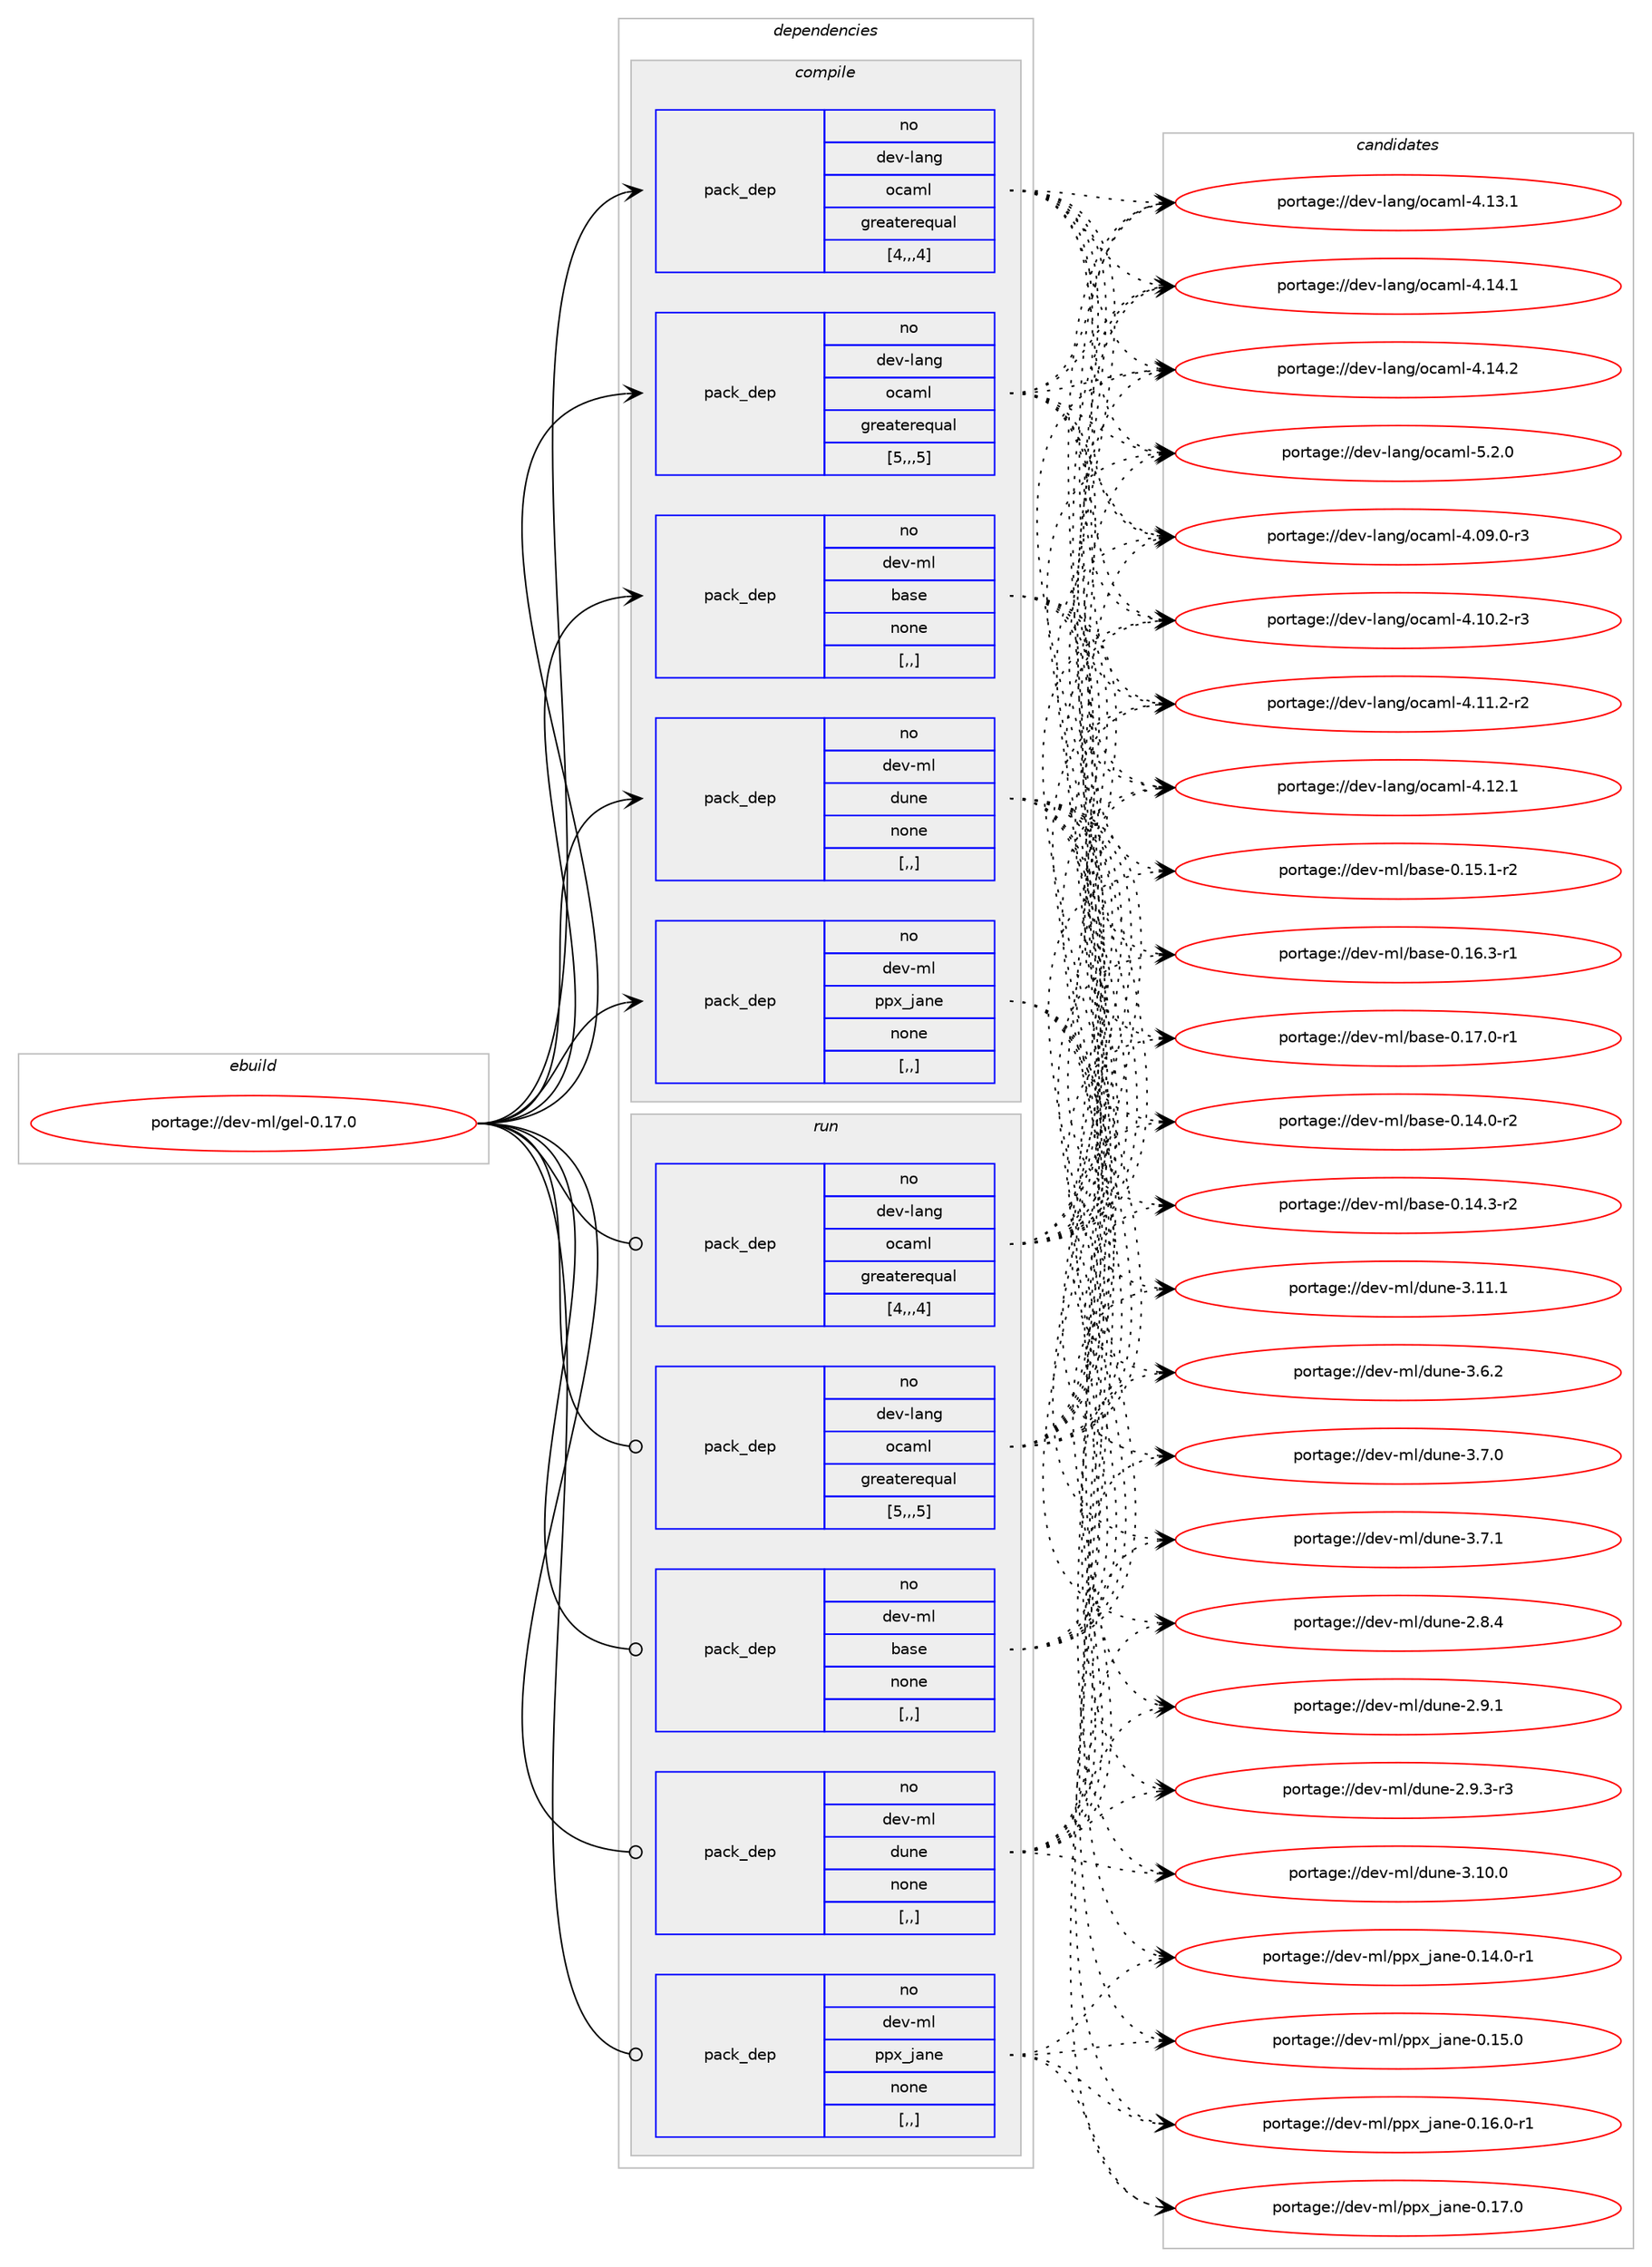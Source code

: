 digraph prolog {

# *************
# Graph options
# *************

newrank=true;
concentrate=true;
compound=true;
graph [rankdir=LR,fontname=Helvetica,fontsize=10,ranksep=1.5];#, ranksep=2.5, nodesep=0.2];
edge  [arrowhead=vee];
node  [fontname=Helvetica,fontsize=10];

# **********
# The ebuild
# **********

subgraph cluster_leftcol {
color=gray;
rank=same;
label=<<i>ebuild</i>>;
id [label="portage://dev-ml/gel-0.17.0", color=red, width=4, href="../dev-ml/gel-0.17.0.svg"];
}

# ****************
# The dependencies
# ****************

subgraph cluster_midcol {
color=gray;
label=<<i>dependencies</i>>;
subgraph cluster_compile {
fillcolor="#eeeeee";
style=filled;
label=<<i>compile</i>>;
subgraph pack86611 {
dependency116263 [label=<<TABLE BORDER="0" CELLBORDER="1" CELLSPACING="0" CELLPADDING="4" WIDTH="220"><TR><TD ROWSPAN="6" CELLPADDING="30">pack_dep</TD></TR><TR><TD WIDTH="110">no</TD></TR><TR><TD>dev-lang</TD></TR><TR><TD>ocaml</TD></TR><TR><TD>greaterequal</TD></TR><TR><TD>[4,,,4]</TD></TR></TABLE>>, shape=none, color=blue];
}
id:e -> dependency116263:w [weight=20,style="solid",arrowhead="vee"];
subgraph pack86612 {
dependency116264 [label=<<TABLE BORDER="0" CELLBORDER="1" CELLSPACING="0" CELLPADDING="4" WIDTH="220"><TR><TD ROWSPAN="6" CELLPADDING="30">pack_dep</TD></TR><TR><TD WIDTH="110">no</TD></TR><TR><TD>dev-lang</TD></TR><TR><TD>ocaml</TD></TR><TR><TD>greaterequal</TD></TR><TR><TD>[5,,,5]</TD></TR></TABLE>>, shape=none, color=blue];
}
id:e -> dependency116264:w [weight=20,style="solid",arrowhead="vee"];
subgraph pack86613 {
dependency116265 [label=<<TABLE BORDER="0" CELLBORDER="1" CELLSPACING="0" CELLPADDING="4" WIDTH="220"><TR><TD ROWSPAN="6" CELLPADDING="30">pack_dep</TD></TR><TR><TD WIDTH="110">no</TD></TR><TR><TD>dev-ml</TD></TR><TR><TD>base</TD></TR><TR><TD>none</TD></TR><TR><TD>[,,]</TD></TR></TABLE>>, shape=none, color=blue];
}
id:e -> dependency116265:w [weight=20,style="solid",arrowhead="vee"];
subgraph pack86614 {
dependency116266 [label=<<TABLE BORDER="0" CELLBORDER="1" CELLSPACING="0" CELLPADDING="4" WIDTH="220"><TR><TD ROWSPAN="6" CELLPADDING="30">pack_dep</TD></TR><TR><TD WIDTH="110">no</TD></TR><TR><TD>dev-ml</TD></TR><TR><TD>dune</TD></TR><TR><TD>none</TD></TR><TR><TD>[,,]</TD></TR></TABLE>>, shape=none, color=blue];
}
id:e -> dependency116266:w [weight=20,style="solid",arrowhead="vee"];
subgraph pack86615 {
dependency116267 [label=<<TABLE BORDER="0" CELLBORDER="1" CELLSPACING="0" CELLPADDING="4" WIDTH="220"><TR><TD ROWSPAN="6" CELLPADDING="30">pack_dep</TD></TR><TR><TD WIDTH="110">no</TD></TR><TR><TD>dev-ml</TD></TR><TR><TD>ppx_jane</TD></TR><TR><TD>none</TD></TR><TR><TD>[,,]</TD></TR></TABLE>>, shape=none, color=blue];
}
id:e -> dependency116267:w [weight=20,style="solid",arrowhead="vee"];
}
subgraph cluster_compileandrun {
fillcolor="#eeeeee";
style=filled;
label=<<i>compile and run</i>>;
}
subgraph cluster_run {
fillcolor="#eeeeee";
style=filled;
label=<<i>run</i>>;
subgraph pack86616 {
dependency116268 [label=<<TABLE BORDER="0" CELLBORDER="1" CELLSPACING="0" CELLPADDING="4" WIDTH="220"><TR><TD ROWSPAN="6" CELLPADDING="30">pack_dep</TD></TR><TR><TD WIDTH="110">no</TD></TR><TR><TD>dev-lang</TD></TR><TR><TD>ocaml</TD></TR><TR><TD>greaterequal</TD></TR><TR><TD>[4,,,4]</TD></TR></TABLE>>, shape=none, color=blue];
}
id:e -> dependency116268:w [weight=20,style="solid",arrowhead="odot"];
subgraph pack86617 {
dependency116269 [label=<<TABLE BORDER="0" CELLBORDER="1" CELLSPACING="0" CELLPADDING="4" WIDTH="220"><TR><TD ROWSPAN="6" CELLPADDING="30">pack_dep</TD></TR><TR><TD WIDTH="110">no</TD></TR><TR><TD>dev-lang</TD></TR><TR><TD>ocaml</TD></TR><TR><TD>greaterequal</TD></TR><TR><TD>[5,,,5]</TD></TR></TABLE>>, shape=none, color=blue];
}
id:e -> dependency116269:w [weight=20,style="solid",arrowhead="odot"];
subgraph pack86618 {
dependency116270 [label=<<TABLE BORDER="0" CELLBORDER="1" CELLSPACING="0" CELLPADDING="4" WIDTH="220"><TR><TD ROWSPAN="6" CELLPADDING="30">pack_dep</TD></TR><TR><TD WIDTH="110">no</TD></TR><TR><TD>dev-ml</TD></TR><TR><TD>base</TD></TR><TR><TD>none</TD></TR><TR><TD>[,,]</TD></TR></TABLE>>, shape=none, color=blue];
}
id:e -> dependency116270:w [weight=20,style="solid",arrowhead="odot"];
subgraph pack86619 {
dependency116271 [label=<<TABLE BORDER="0" CELLBORDER="1" CELLSPACING="0" CELLPADDING="4" WIDTH="220"><TR><TD ROWSPAN="6" CELLPADDING="30">pack_dep</TD></TR><TR><TD WIDTH="110">no</TD></TR><TR><TD>dev-ml</TD></TR><TR><TD>dune</TD></TR><TR><TD>none</TD></TR><TR><TD>[,,]</TD></TR></TABLE>>, shape=none, color=blue];
}
id:e -> dependency116271:w [weight=20,style="solid",arrowhead="odot"];
subgraph pack86620 {
dependency116272 [label=<<TABLE BORDER="0" CELLBORDER="1" CELLSPACING="0" CELLPADDING="4" WIDTH="220"><TR><TD ROWSPAN="6" CELLPADDING="30">pack_dep</TD></TR><TR><TD WIDTH="110">no</TD></TR><TR><TD>dev-ml</TD></TR><TR><TD>ppx_jane</TD></TR><TR><TD>none</TD></TR><TR><TD>[,,]</TD></TR></TABLE>>, shape=none, color=blue];
}
id:e -> dependency116272:w [weight=20,style="solid",arrowhead="odot"];
}
}

# **************
# The candidates
# **************

subgraph cluster_choices {
rank=same;
color=gray;
label=<<i>candidates</i>>;

subgraph choice86611 {
color=black;
nodesep=1;
choice1001011184510897110103471119997109108455246485746484511451 [label="portage://dev-lang/ocaml-4.09.0-r3", color=red, width=4,href="../dev-lang/ocaml-4.09.0-r3.svg"];
choice1001011184510897110103471119997109108455246494846504511451 [label="portage://dev-lang/ocaml-4.10.2-r3", color=red, width=4,href="../dev-lang/ocaml-4.10.2-r3.svg"];
choice1001011184510897110103471119997109108455246494946504511450 [label="portage://dev-lang/ocaml-4.11.2-r2", color=red, width=4,href="../dev-lang/ocaml-4.11.2-r2.svg"];
choice100101118451089711010347111999710910845524649504649 [label="portage://dev-lang/ocaml-4.12.1", color=red, width=4,href="../dev-lang/ocaml-4.12.1.svg"];
choice100101118451089711010347111999710910845524649514649 [label="portage://dev-lang/ocaml-4.13.1", color=red, width=4,href="../dev-lang/ocaml-4.13.1.svg"];
choice100101118451089711010347111999710910845524649524649 [label="portage://dev-lang/ocaml-4.14.1", color=red, width=4,href="../dev-lang/ocaml-4.14.1.svg"];
choice100101118451089711010347111999710910845524649524650 [label="portage://dev-lang/ocaml-4.14.2", color=red, width=4,href="../dev-lang/ocaml-4.14.2.svg"];
choice1001011184510897110103471119997109108455346504648 [label="portage://dev-lang/ocaml-5.2.0", color=red, width=4,href="../dev-lang/ocaml-5.2.0.svg"];
dependency116263:e -> choice1001011184510897110103471119997109108455246485746484511451:w [style=dotted,weight="100"];
dependency116263:e -> choice1001011184510897110103471119997109108455246494846504511451:w [style=dotted,weight="100"];
dependency116263:e -> choice1001011184510897110103471119997109108455246494946504511450:w [style=dotted,weight="100"];
dependency116263:e -> choice100101118451089711010347111999710910845524649504649:w [style=dotted,weight="100"];
dependency116263:e -> choice100101118451089711010347111999710910845524649514649:w [style=dotted,weight="100"];
dependency116263:e -> choice100101118451089711010347111999710910845524649524649:w [style=dotted,weight="100"];
dependency116263:e -> choice100101118451089711010347111999710910845524649524650:w [style=dotted,weight="100"];
dependency116263:e -> choice1001011184510897110103471119997109108455346504648:w [style=dotted,weight="100"];
}
subgraph choice86612 {
color=black;
nodesep=1;
choice1001011184510897110103471119997109108455246485746484511451 [label="portage://dev-lang/ocaml-4.09.0-r3", color=red, width=4,href="../dev-lang/ocaml-4.09.0-r3.svg"];
choice1001011184510897110103471119997109108455246494846504511451 [label="portage://dev-lang/ocaml-4.10.2-r3", color=red, width=4,href="../dev-lang/ocaml-4.10.2-r3.svg"];
choice1001011184510897110103471119997109108455246494946504511450 [label="portage://dev-lang/ocaml-4.11.2-r2", color=red, width=4,href="../dev-lang/ocaml-4.11.2-r2.svg"];
choice100101118451089711010347111999710910845524649504649 [label="portage://dev-lang/ocaml-4.12.1", color=red, width=4,href="../dev-lang/ocaml-4.12.1.svg"];
choice100101118451089711010347111999710910845524649514649 [label="portage://dev-lang/ocaml-4.13.1", color=red, width=4,href="../dev-lang/ocaml-4.13.1.svg"];
choice100101118451089711010347111999710910845524649524649 [label="portage://dev-lang/ocaml-4.14.1", color=red, width=4,href="../dev-lang/ocaml-4.14.1.svg"];
choice100101118451089711010347111999710910845524649524650 [label="portage://dev-lang/ocaml-4.14.2", color=red, width=4,href="../dev-lang/ocaml-4.14.2.svg"];
choice1001011184510897110103471119997109108455346504648 [label="portage://dev-lang/ocaml-5.2.0", color=red, width=4,href="../dev-lang/ocaml-5.2.0.svg"];
dependency116264:e -> choice1001011184510897110103471119997109108455246485746484511451:w [style=dotted,weight="100"];
dependency116264:e -> choice1001011184510897110103471119997109108455246494846504511451:w [style=dotted,weight="100"];
dependency116264:e -> choice1001011184510897110103471119997109108455246494946504511450:w [style=dotted,weight="100"];
dependency116264:e -> choice100101118451089711010347111999710910845524649504649:w [style=dotted,weight="100"];
dependency116264:e -> choice100101118451089711010347111999710910845524649514649:w [style=dotted,weight="100"];
dependency116264:e -> choice100101118451089711010347111999710910845524649524649:w [style=dotted,weight="100"];
dependency116264:e -> choice100101118451089711010347111999710910845524649524650:w [style=dotted,weight="100"];
dependency116264:e -> choice1001011184510897110103471119997109108455346504648:w [style=dotted,weight="100"];
}
subgraph choice86613 {
color=black;
nodesep=1;
choice10010111845109108479897115101454846495246484511450 [label="portage://dev-ml/base-0.14.0-r2", color=red, width=4,href="../dev-ml/base-0.14.0-r2.svg"];
choice10010111845109108479897115101454846495246514511450 [label="portage://dev-ml/base-0.14.3-r2", color=red, width=4,href="../dev-ml/base-0.14.3-r2.svg"];
choice10010111845109108479897115101454846495346494511450 [label="portage://dev-ml/base-0.15.1-r2", color=red, width=4,href="../dev-ml/base-0.15.1-r2.svg"];
choice10010111845109108479897115101454846495446514511449 [label="portage://dev-ml/base-0.16.3-r1", color=red, width=4,href="../dev-ml/base-0.16.3-r1.svg"];
choice10010111845109108479897115101454846495546484511449 [label="portage://dev-ml/base-0.17.0-r1", color=red, width=4,href="../dev-ml/base-0.17.0-r1.svg"];
dependency116265:e -> choice10010111845109108479897115101454846495246484511450:w [style=dotted,weight="100"];
dependency116265:e -> choice10010111845109108479897115101454846495246514511450:w [style=dotted,weight="100"];
dependency116265:e -> choice10010111845109108479897115101454846495346494511450:w [style=dotted,weight="100"];
dependency116265:e -> choice10010111845109108479897115101454846495446514511449:w [style=dotted,weight="100"];
dependency116265:e -> choice10010111845109108479897115101454846495546484511449:w [style=dotted,weight="100"];
}
subgraph choice86614 {
color=black;
nodesep=1;
choice1001011184510910847100117110101455046564652 [label="portage://dev-ml/dune-2.8.4", color=red, width=4,href="../dev-ml/dune-2.8.4.svg"];
choice1001011184510910847100117110101455046574649 [label="portage://dev-ml/dune-2.9.1", color=red, width=4,href="../dev-ml/dune-2.9.1.svg"];
choice10010111845109108471001171101014550465746514511451 [label="portage://dev-ml/dune-2.9.3-r3", color=red, width=4,href="../dev-ml/dune-2.9.3-r3.svg"];
choice100101118451091084710011711010145514649484648 [label="portage://dev-ml/dune-3.10.0", color=red, width=4,href="../dev-ml/dune-3.10.0.svg"];
choice100101118451091084710011711010145514649494649 [label="portage://dev-ml/dune-3.11.1", color=red, width=4,href="../dev-ml/dune-3.11.1.svg"];
choice1001011184510910847100117110101455146544650 [label="portage://dev-ml/dune-3.6.2", color=red, width=4,href="../dev-ml/dune-3.6.2.svg"];
choice1001011184510910847100117110101455146554648 [label="portage://dev-ml/dune-3.7.0", color=red, width=4,href="../dev-ml/dune-3.7.0.svg"];
choice1001011184510910847100117110101455146554649 [label="portage://dev-ml/dune-3.7.1", color=red, width=4,href="../dev-ml/dune-3.7.1.svg"];
dependency116266:e -> choice1001011184510910847100117110101455046564652:w [style=dotted,weight="100"];
dependency116266:e -> choice1001011184510910847100117110101455046574649:w [style=dotted,weight="100"];
dependency116266:e -> choice10010111845109108471001171101014550465746514511451:w [style=dotted,weight="100"];
dependency116266:e -> choice100101118451091084710011711010145514649484648:w [style=dotted,weight="100"];
dependency116266:e -> choice100101118451091084710011711010145514649494649:w [style=dotted,weight="100"];
dependency116266:e -> choice1001011184510910847100117110101455146544650:w [style=dotted,weight="100"];
dependency116266:e -> choice1001011184510910847100117110101455146554648:w [style=dotted,weight="100"];
dependency116266:e -> choice1001011184510910847100117110101455146554649:w [style=dotted,weight="100"];
}
subgraph choice86615 {
color=black;
nodesep=1;
choice10010111845109108471121121209510697110101454846495246484511449 [label="portage://dev-ml/ppx_jane-0.14.0-r1", color=red, width=4,href="../dev-ml/ppx_jane-0.14.0-r1.svg"];
choice1001011184510910847112112120951069711010145484649534648 [label="portage://dev-ml/ppx_jane-0.15.0", color=red, width=4,href="../dev-ml/ppx_jane-0.15.0.svg"];
choice10010111845109108471121121209510697110101454846495446484511449 [label="portage://dev-ml/ppx_jane-0.16.0-r1", color=red, width=4,href="../dev-ml/ppx_jane-0.16.0-r1.svg"];
choice1001011184510910847112112120951069711010145484649554648 [label="portage://dev-ml/ppx_jane-0.17.0", color=red, width=4,href="../dev-ml/ppx_jane-0.17.0.svg"];
dependency116267:e -> choice10010111845109108471121121209510697110101454846495246484511449:w [style=dotted,weight="100"];
dependency116267:e -> choice1001011184510910847112112120951069711010145484649534648:w [style=dotted,weight="100"];
dependency116267:e -> choice10010111845109108471121121209510697110101454846495446484511449:w [style=dotted,weight="100"];
dependency116267:e -> choice1001011184510910847112112120951069711010145484649554648:w [style=dotted,weight="100"];
}
subgraph choice86616 {
color=black;
nodesep=1;
choice1001011184510897110103471119997109108455246485746484511451 [label="portage://dev-lang/ocaml-4.09.0-r3", color=red, width=4,href="../dev-lang/ocaml-4.09.0-r3.svg"];
choice1001011184510897110103471119997109108455246494846504511451 [label="portage://dev-lang/ocaml-4.10.2-r3", color=red, width=4,href="../dev-lang/ocaml-4.10.2-r3.svg"];
choice1001011184510897110103471119997109108455246494946504511450 [label="portage://dev-lang/ocaml-4.11.2-r2", color=red, width=4,href="../dev-lang/ocaml-4.11.2-r2.svg"];
choice100101118451089711010347111999710910845524649504649 [label="portage://dev-lang/ocaml-4.12.1", color=red, width=4,href="../dev-lang/ocaml-4.12.1.svg"];
choice100101118451089711010347111999710910845524649514649 [label="portage://dev-lang/ocaml-4.13.1", color=red, width=4,href="../dev-lang/ocaml-4.13.1.svg"];
choice100101118451089711010347111999710910845524649524649 [label="portage://dev-lang/ocaml-4.14.1", color=red, width=4,href="../dev-lang/ocaml-4.14.1.svg"];
choice100101118451089711010347111999710910845524649524650 [label="portage://dev-lang/ocaml-4.14.2", color=red, width=4,href="../dev-lang/ocaml-4.14.2.svg"];
choice1001011184510897110103471119997109108455346504648 [label="portage://dev-lang/ocaml-5.2.0", color=red, width=4,href="../dev-lang/ocaml-5.2.0.svg"];
dependency116268:e -> choice1001011184510897110103471119997109108455246485746484511451:w [style=dotted,weight="100"];
dependency116268:e -> choice1001011184510897110103471119997109108455246494846504511451:w [style=dotted,weight="100"];
dependency116268:e -> choice1001011184510897110103471119997109108455246494946504511450:w [style=dotted,weight="100"];
dependency116268:e -> choice100101118451089711010347111999710910845524649504649:w [style=dotted,weight="100"];
dependency116268:e -> choice100101118451089711010347111999710910845524649514649:w [style=dotted,weight="100"];
dependency116268:e -> choice100101118451089711010347111999710910845524649524649:w [style=dotted,weight="100"];
dependency116268:e -> choice100101118451089711010347111999710910845524649524650:w [style=dotted,weight="100"];
dependency116268:e -> choice1001011184510897110103471119997109108455346504648:w [style=dotted,weight="100"];
}
subgraph choice86617 {
color=black;
nodesep=1;
choice1001011184510897110103471119997109108455246485746484511451 [label="portage://dev-lang/ocaml-4.09.0-r3", color=red, width=4,href="../dev-lang/ocaml-4.09.0-r3.svg"];
choice1001011184510897110103471119997109108455246494846504511451 [label="portage://dev-lang/ocaml-4.10.2-r3", color=red, width=4,href="../dev-lang/ocaml-4.10.2-r3.svg"];
choice1001011184510897110103471119997109108455246494946504511450 [label="portage://dev-lang/ocaml-4.11.2-r2", color=red, width=4,href="../dev-lang/ocaml-4.11.2-r2.svg"];
choice100101118451089711010347111999710910845524649504649 [label="portage://dev-lang/ocaml-4.12.1", color=red, width=4,href="../dev-lang/ocaml-4.12.1.svg"];
choice100101118451089711010347111999710910845524649514649 [label="portage://dev-lang/ocaml-4.13.1", color=red, width=4,href="../dev-lang/ocaml-4.13.1.svg"];
choice100101118451089711010347111999710910845524649524649 [label="portage://dev-lang/ocaml-4.14.1", color=red, width=4,href="../dev-lang/ocaml-4.14.1.svg"];
choice100101118451089711010347111999710910845524649524650 [label="portage://dev-lang/ocaml-4.14.2", color=red, width=4,href="../dev-lang/ocaml-4.14.2.svg"];
choice1001011184510897110103471119997109108455346504648 [label="portage://dev-lang/ocaml-5.2.0", color=red, width=4,href="../dev-lang/ocaml-5.2.0.svg"];
dependency116269:e -> choice1001011184510897110103471119997109108455246485746484511451:w [style=dotted,weight="100"];
dependency116269:e -> choice1001011184510897110103471119997109108455246494846504511451:w [style=dotted,weight="100"];
dependency116269:e -> choice1001011184510897110103471119997109108455246494946504511450:w [style=dotted,weight="100"];
dependency116269:e -> choice100101118451089711010347111999710910845524649504649:w [style=dotted,weight="100"];
dependency116269:e -> choice100101118451089711010347111999710910845524649514649:w [style=dotted,weight="100"];
dependency116269:e -> choice100101118451089711010347111999710910845524649524649:w [style=dotted,weight="100"];
dependency116269:e -> choice100101118451089711010347111999710910845524649524650:w [style=dotted,weight="100"];
dependency116269:e -> choice1001011184510897110103471119997109108455346504648:w [style=dotted,weight="100"];
}
subgraph choice86618 {
color=black;
nodesep=1;
choice10010111845109108479897115101454846495246484511450 [label="portage://dev-ml/base-0.14.0-r2", color=red, width=4,href="../dev-ml/base-0.14.0-r2.svg"];
choice10010111845109108479897115101454846495246514511450 [label="portage://dev-ml/base-0.14.3-r2", color=red, width=4,href="../dev-ml/base-0.14.3-r2.svg"];
choice10010111845109108479897115101454846495346494511450 [label="portage://dev-ml/base-0.15.1-r2", color=red, width=4,href="../dev-ml/base-0.15.1-r2.svg"];
choice10010111845109108479897115101454846495446514511449 [label="portage://dev-ml/base-0.16.3-r1", color=red, width=4,href="../dev-ml/base-0.16.3-r1.svg"];
choice10010111845109108479897115101454846495546484511449 [label="portage://dev-ml/base-0.17.0-r1", color=red, width=4,href="../dev-ml/base-0.17.0-r1.svg"];
dependency116270:e -> choice10010111845109108479897115101454846495246484511450:w [style=dotted,weight="100"];
dependency116270:e -> choice10010111845109108479897115101454846495246514511450:w [style=dotted,weight="100"];
dependency116270:e -> choice10010111845109108479897115101454846495346494511450:w [style=dotted,weight="100"];
dependency116270:e -> choice10010111845109108479897115101454846495446514511449:w [style=dotted,weight="100"];
dependency116270:e -> choice10010111845109108479897115101454846495546484511449:w [style=dotted,weight="100"];
}
subgraph choice86619 {
color=black;
nodesep=1;
choice1001011184510910847100117110101455046564652 [label="portage://dev-ml/dune-2.8.4", color=red, width=4,href="../dev-ml/dune-2.8.4.svg"];
choice1001011184510910847100117110101455046574649 [label="portage://dev-ml/dune-2.9.1", color=red, width=4,href="../dev-ml/dune-2.9.1.svg"];
choice10010111845109108471001171101014550465746514511451 [label="portage://dev-ml/dune-2.9.3-r3", color=red, width=4,href="../dev-ml/dune-2.9.3-r3.svg"];
choice100101118451091084710011711010145514649484648 [label="portage://dev-ml/dune-3.10.0", color=red, width=4,href="../dev-ml/dune-3.10.0.svg"];
choice100101118451091084710011711010145514649494649 [label="portage://dev-ml/dune-3.11.1", color=red, width=4,href="../dev-ml/dune-3.11.1.svg"];
choice1001011184510910847100117110101455146544650 [label="portage://dev-ml/dune-3.6.2", color=red, width=4,href="../dev-ml/dune-3.6.2.svg"];
choice1001011184510910847100117110101455146554648 [label="portage://dev-ml/dune-3.7.0", color=red, width=4,href="../dev-ml/dune-3.7.0.svg"];
choice1001011184510910847100117110101455146554649 [label="portage://dev-ml/dune-3.7.1", color=red, width=4,href="../dev-ml/dune-3.7.1.svg"];
dependency116271:e -> choice1001011184510910847100117110101455046564652:w [style=dotted,weight="100"];
dependency116271:e -> choice1001011184510910847100117110101455046574649:w [style=dotted,weight="100"];
dependency116271:e -> choice10010111845109108471001171101014550465746514511451:w [style=dotted,weight="100"];
dependency116271:e -> choice100101118451091084710011711010145514649484648:w [style=dotted,weight="100"];
dependency116271:e -> choice100101118451091084710011711010145514649494649:w [style=dotted,weight="100"];
dependency116271:e -> choice1001011184510910847100117110101455146544650:w [style=dotted,weight="100"];
dependency116271:e -> choice1001011184510910847100117110101455146554648:w [style=dotted,weight="100"];
dependency116271:e -> choice1001011184510910847100117110101455146554649:w [style=dotted,weight="100"];
}
subgraph choice86620 {
color=black;
nodesep=1;
choice10010111845109108471121121209510697110101454846495246484511449 [label="portage://dev-ml/ppx_jane-0.14.0-r1", color=red, width=4,href="../dev-ml/ppx_jane-0.14.0-r1.svg"];
choice1001011184510910847112112120951069711010145484649534648 [label="portage://dev-ml/ppx_jane-0.15.0", color=red, width=4,href="../dev-ml/ppx_jane-0.15.0.svg"];
choice10010111845109108471121121209510697110101454846495446484511449 [label="portage://dev-ml/ppx_jane-0.16.0-r1", color=red, width=4,href="../dev-ml/ppx_jane-0.16.0-r1.svg"];
choice1001011184510910847112112120951069711010145484649554648 [label="portage://dev-ml/ppx_jane-0.17.0", color=red, width=4,href="../dev-ml/ppx_jane-0.17.0.svg"];
dependency116272:e -> choice10010111845109108471121121209510697110101454846495246484511449:w [style=dotted,weight="100"];
dependency116272:e -> choice1001011184510910847112112120951069711010145484649534648:w [style=dotted,weight="100"];
dependency116272:e -> choice10010111845109108471121121209510697110101454846495446484511449:w [style=dotted,weight="100"];
dependency116272:e -> choice1001011184510910847112112120951069711010145484649554648:w [style=dotted,weight="100"];
}
}

}
